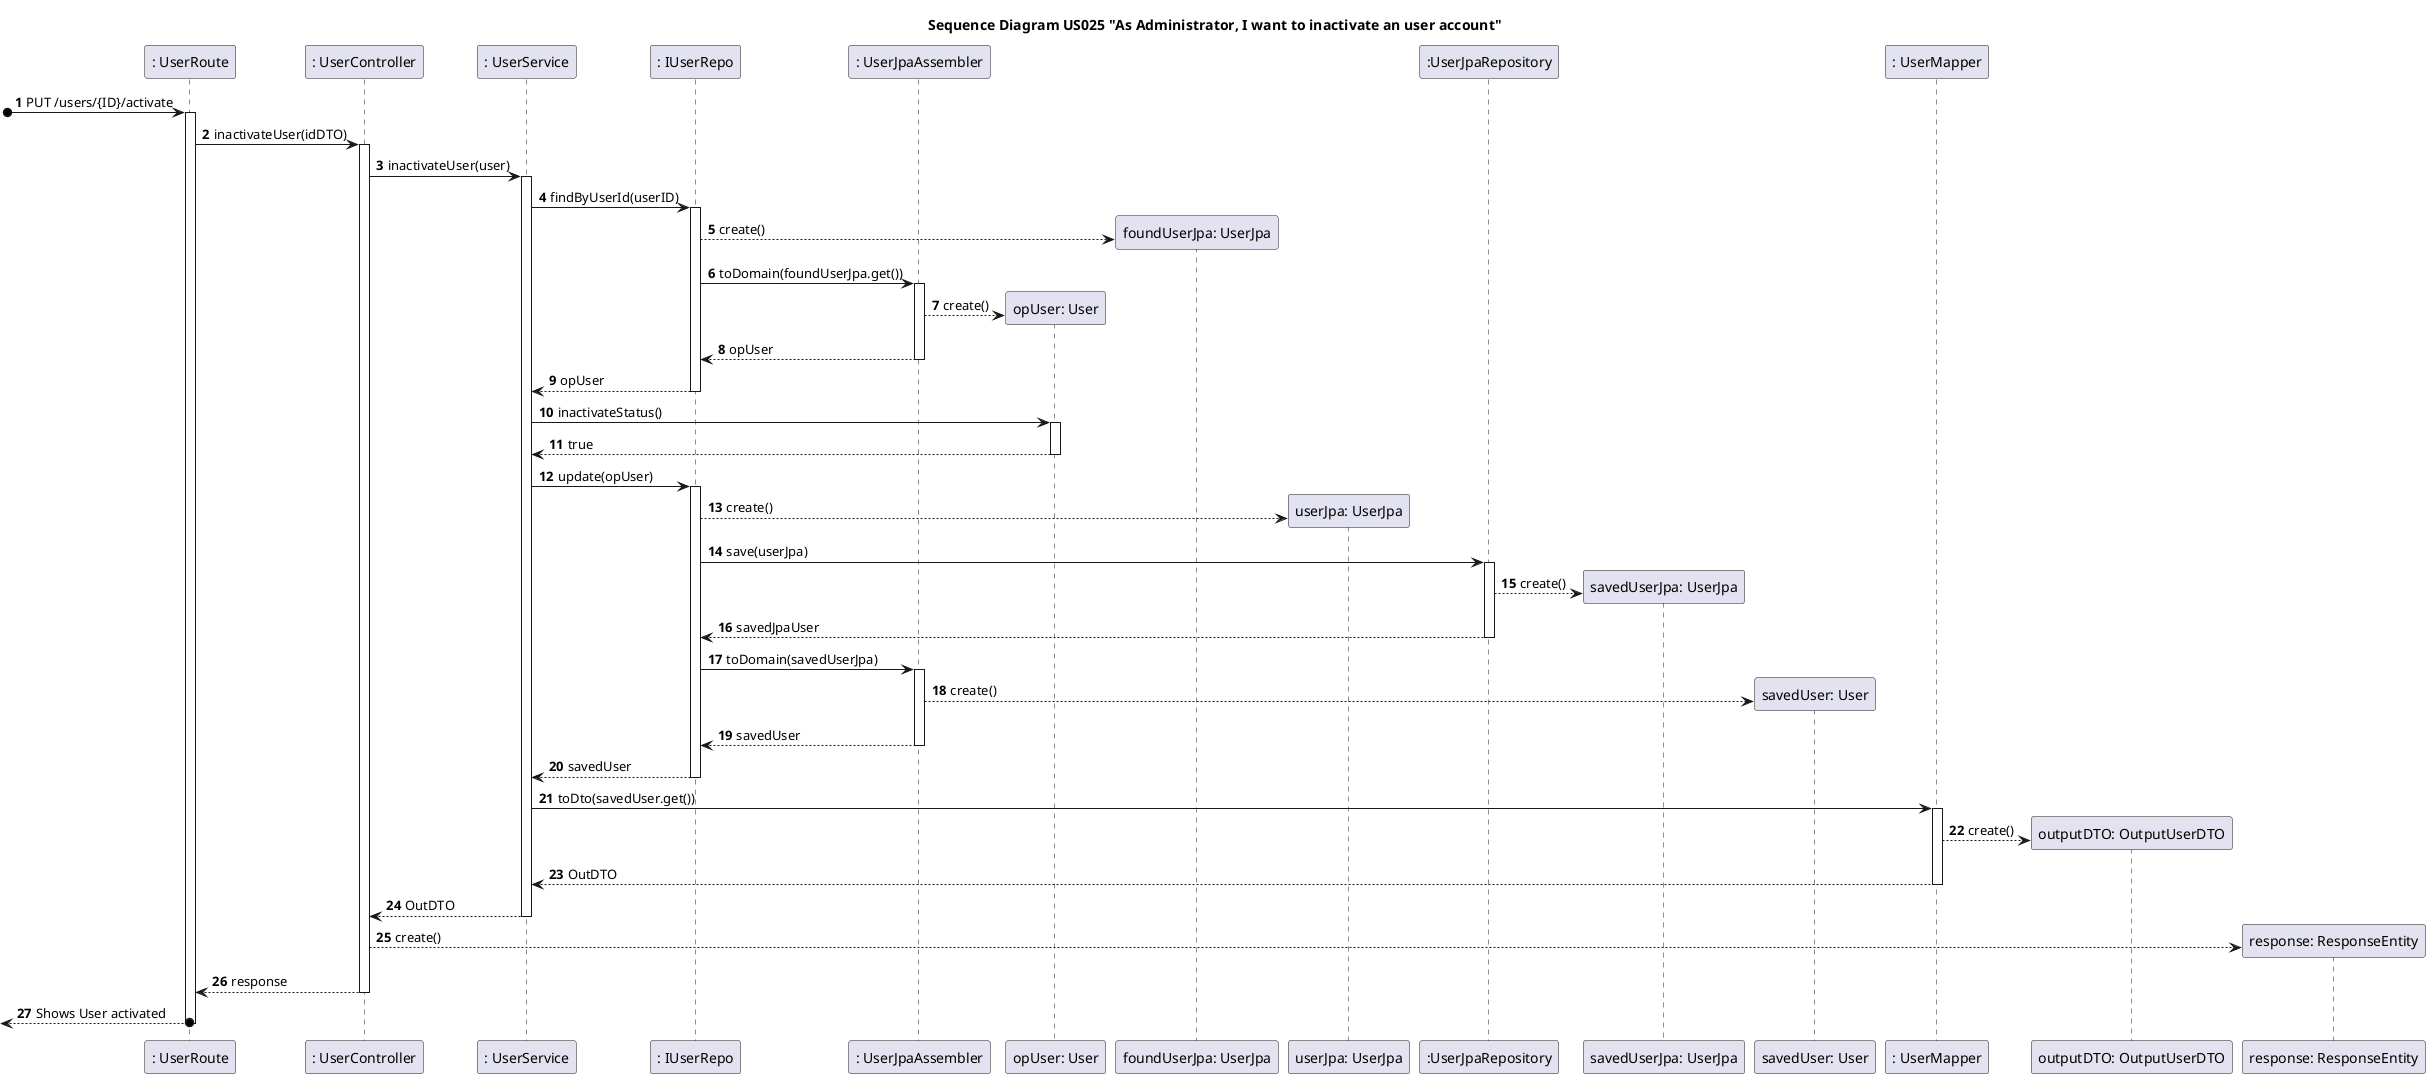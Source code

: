 @startuml
title Sequence Diagram US025 "As Administrator, I want to inactivate an user account"

autoactivate on
autonumber

participant ": UserRoute" as UI
participant ": UserController" as Ctrl
participant ": UserService" as Serv
participant ": IUserRepo" as Repo
participant ": UserJpaAssembler" as Assembler
participant "opUser: User" as Optional
participant "foundUserJpa: UserJpa" as FoundUser
participant "userJpa: UserJpa" as UserJPA
participant ":UserJpaRepository" as Driver
participant "savedUserJpa: UserJpa" as SavedJpa
participant "savedUser: User" as SavedUser
participant ": UserMapper" as mapper
participant "outputDTO: OutputUserDTO" as OutDTO
participant "response: ResponseEntity" as json

[o-> UI:  PUT /users/{ID}/activate
UI -> Ctrl: inactivateUser(idDTO)
Ctrl -> Serv: inactivateUser(user)
Serv -> Repo: findByUserId(userID)
Repo --> FoundUser**: create()
Repo -> Assembler: toDomain(foundUserJpa.get())
Assembler --> Optional**: create()
return opUser
return opUser
Serv -> Optional: inactivateStatus()
return true
Serv -> Repo: update(opUser)
Repo --> UserJPA**: create()
Repo -> Driver: save(userJpa)
Driver --> SavedJpa**: create()
return savedJpaUser
Repo -> Assembler: toDomain(savedUserJpa)
Assembler --> SavedUser**: create()
return savedUser
return savedUser
Serv -> mapper: toDto(savedUser.get())
mapper --> OutDTO**: create()
return OutDTO
return OutDTO
Ctrl --> json**: create()
return response
return Shows User activated

@enduml